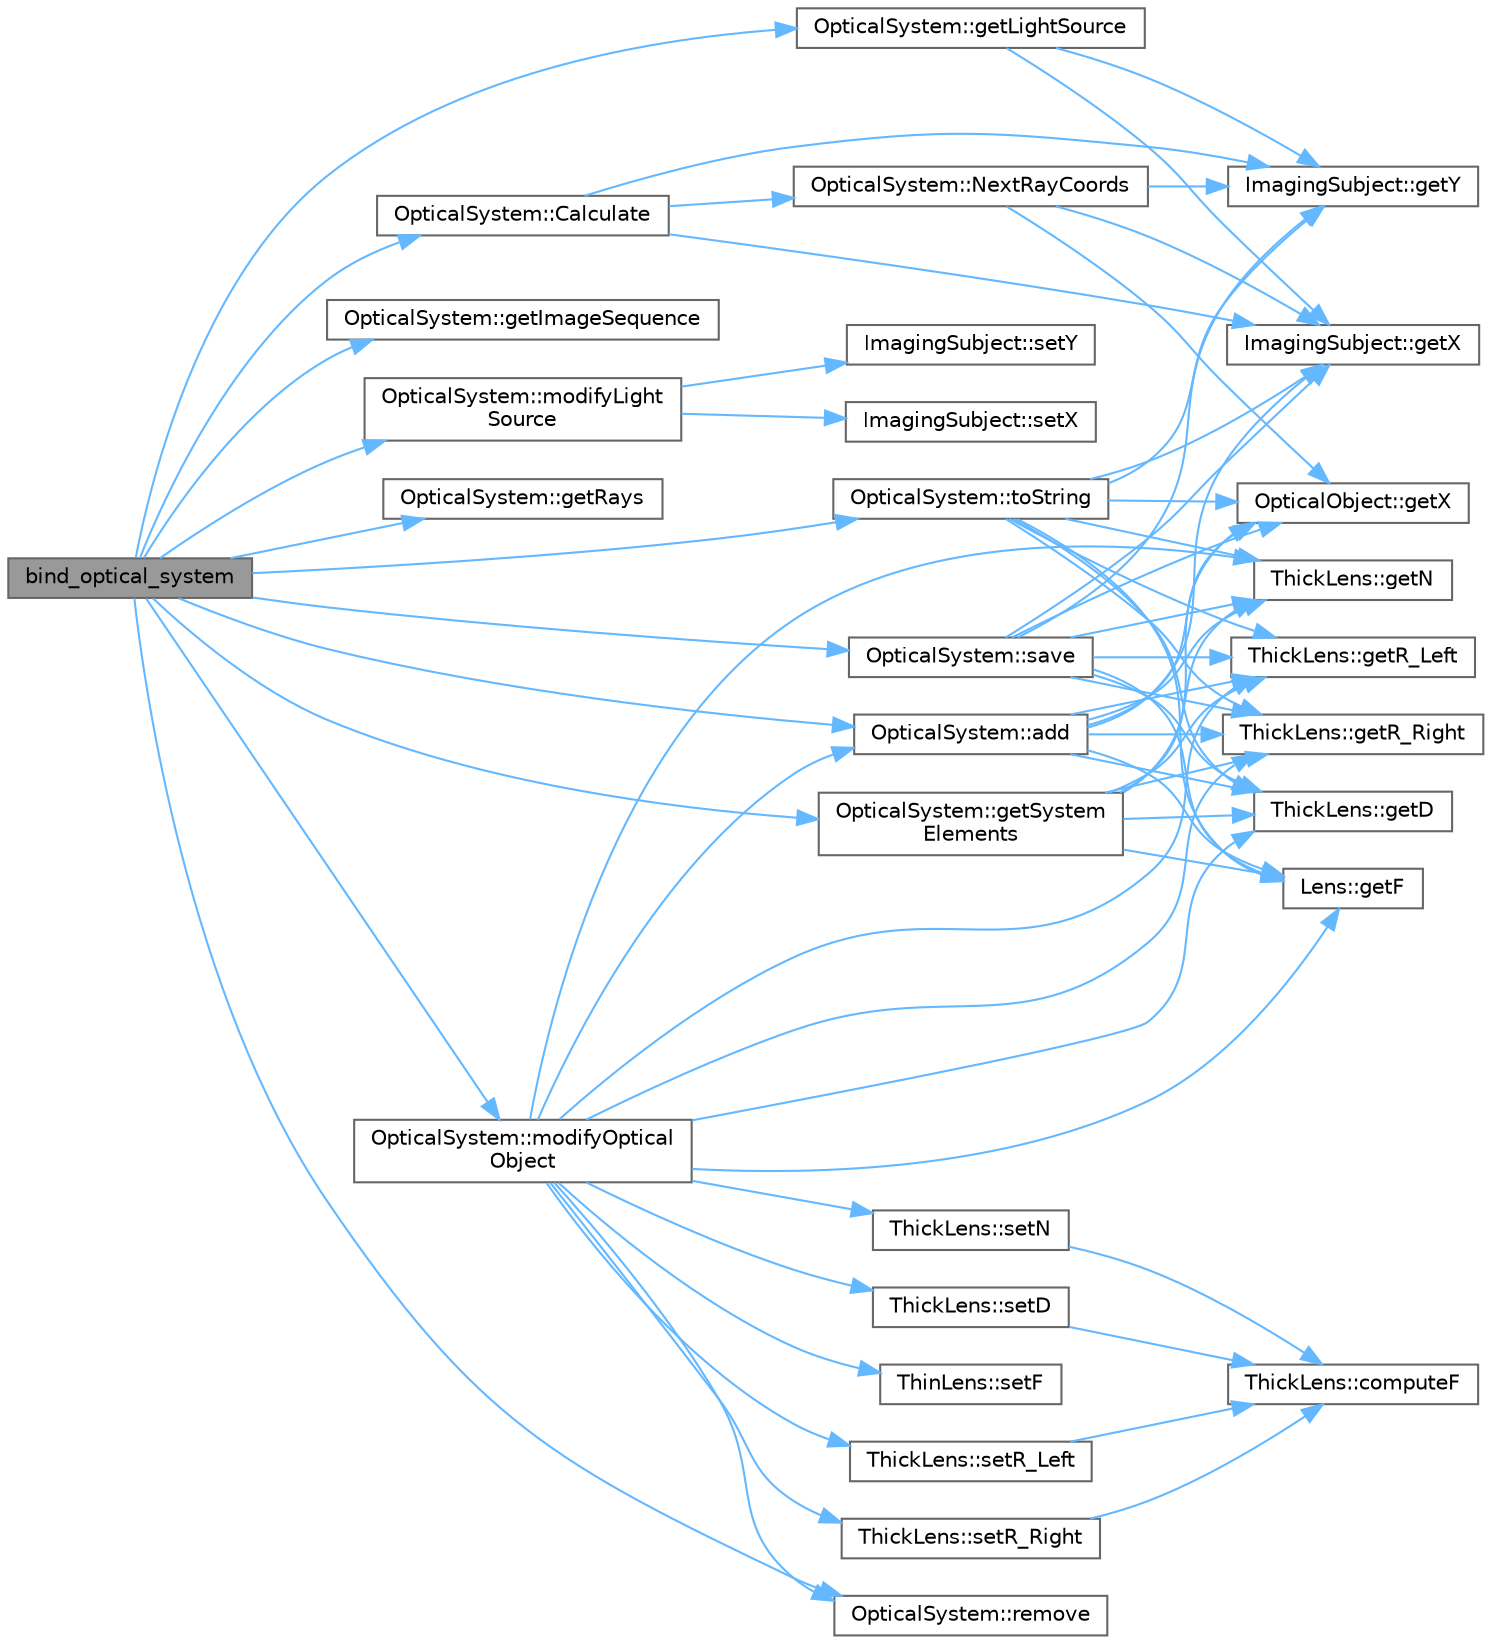 digraph "bind_optical_system"
{
 // LATEX_PDF_SIZE
  bgcolor="transparent";
  edge [fontname=Helvetica,fontsize=10,labelfontname=Helvetica,labelfontsize=10];
  node [fontname=Helvetica,fontsize=10,shape=box,height=0.2,width=0.4];
  rankdir="LR";
  Node1 [id="Node000001",label="bind_optical_system",height=0.2,width=0.4,color="gray40", fillcolor="grey60", style="filled", fontcolor="black",tooltip=" "];
  Node1 -> Node2 [id="edge1_Node000001_Node000002",color="steelblue1",style="solid",tooltip=" "];
  Node2 [id="Node000002",label="OpticalSystem::add",height=0.2,width=0.4,color="grey40", fillcolor="white", style="filled",URL="$classOpticalSystem.html#ae6db07d9e1f87f8e806754e82ade380e",tooltip="Adds an OpticalObject to the system."];
  Node2 -> Node3 [id="edge2_Node000002_Node000003",color="steelblue1",style="solid",tooltip=" "];
  Node3 [id="Node000003",label="ThickLens::getD",height=0.2,width=0.4,color="grey40", fillcolor="white", style="filled",URL="$classThickLens.html#abb55b079aff86835b9b9c3cea7664cd7",tooltip="Retrieves the axial thickness of the lens."];
  Node2 -> Node4 [id="edge3_Node000002_Node000004",color="steelblue1",style="solid",tooltip=" "];
  Node4 [id="Node000004",label="Lens::getF",height=0.2,width=0.4,color="grey40", fillcolor="white", style="filled",URL="$classLens.html#af3493e8cb2a4eb017b3bdfde9152b5ab",tooltip="Retrieves the focal length of the lens."];
  Node2 -> Node5 [id="edge4_Node000002_Node000005",color="steelblue1",style="solid",tooltip=" "];
  Node5 [id="Node000005",label="ThickLens::getN",height=0.2,width=0.4,color="grey40", fillcolor="white", style="filled",URL="$classThickLens.html#abcfe5c76d34e74a92181a9b88df6ee76",tooltip="Retrieves the refractive index of the lens."];
  Node2 -> Node6 [id="edge5_Node000002_Node000006",color="steelblue1",style="solid",tooltip=" "];
  Node6 [id="Node000006",label="ThickLens::getR_Left",height=0.2,width=0.4,color="grey40", fillcolor="white", style="filled",URL="$classThickLens.html#aacabdd54ef1dea0171e798de88ab911f",tooltip="Retrieves the radius of curvature of the left lens surface."];
  Node2 -> Node7 [id="edge6_Node000002_Node000007",color="steelblue1",style="solid",tooltip=" "];
  Node7 [id="Node000007",label="ThickLens::getR_Right",height=0.2,width=0.4,color="grey40", fillcolor="white", style="filled",URL="$classThickLens.html#a9d718342fa5d0f0a66ebb3c59e5691d3",tooltip="Retrieves the radius of curvature of the right lens surface."];
  Node2 -> Node8 [id="edge7_Node000002_Node000008",color="steelblue1",style="solid",tooltip=" "];
  Node8 [id="Node000008",label="ImagingSubject::getX",height=0.2,width=0.4,color="grey40", fillcolor="white", style="filled",URL="$classImagingSubject.html#a6c8e7f51ee35d067883389e9197af1c3",tooltip="Retrieves the x-coordinate of the imaging subject."];
  Node2 -> Node9 [id="edge8_Node000002_Node000009",color="steelblue1",style="solid",tooltip=" "];
  Node9 [id="Node000009",label="OpticalObject::getX",height=0.2,width=0.4,color="grey40", fillcolor="white", style="filled",URL="$classOpticalObject.html#a7fad6a60fa013015007c19056cfd3767",tooltip="Retrieves the x-coordinate (position) of the optical object."];
  Node1 -> Node10 [id="edge9_Node000001_Node000010",color="steelblue1",style="solid",tooltip=" "];
  Node10 [id="Node000010",label="OpticalSystem::Calculate",height=0.2,width=0.4,color="grey40", fillcolor="white", style="filled",URL="$classOpticalSystem.html#abfa0b305c32eda9071c974bcf5413597",tooltip="Calculates the final image formed by the entire optical system."];
  Node10 -> Node8 [id="edge10_Node000010_Node000008",color="steelblue1",style="solid",tooltip=" "];
  Node10 -> Node11 [id="edge11_Node000010_Node000011",color="steelblue1",style="solid",tooltip=" "];
  Node11 [id="Node000011",label="ImagingSubject::getY",height=0.2,width=0.4,color="grey40", fillcolor="white", style="filled",URL="$classImagingSubject.html#aa19ba23bbf7345864a89e6e540331f9a",tooltip="Retrieves the y-coordinate of the imaging subject."];
  Node10 -> Node12 [id="edge12_Node000010_Node000012",color="steelblue1",style="solid",tooltip=" "];
  Node12 [id="Node000012",label="OpticalSystem::NextRayCoords",height=0.2,width=0.4,color="grey40", fillcolor="white", style="filled",URL="$classOpticalSystem.html#ad2f214db0296fb9db5e828ea9b29231a",tooltip="Calculates and stores the next ray coordinates after interaction with an optical object."];
  Node12 -> Node8 [id="edge13_Node000012_Node000008",color="steelblue1",style="solid",tooltip=" "];
  Node12 -> Node9 [id="edge14_Node000012_Node000009",color="steelblue1",style="solid",tooltip=" "];
  Node12 -> Node11 [id="edge15_Node000012_Node000011",color="steelblue1",style="solid",tooltip=" "];
  Node1 -> Node13 [id="edge16_Node000001_Node000013",color="steelblue1",style="solid",tooltip=" "];
  Node13 [id="Node000013",label="OpticalSystem::getImageSequence",height=0.2,width=0.4,color="grey40", fillcolor="white", style="filled",URL="$classOpticalSystem.html#ad4a7b9c8b8f54f7e402debc7b8c00790",tooltip="Retrieves the sequence of images formed by the optical objects."];
  Node1 -> Node14 [id="edge17_Node000001_Node000014",color="steelblue1",style="solid",tooltip=" "];
  Node14 [id="Node000014",label="OpticalSystem::getLightSource",height=0.2,width=0.4,color="grey40", fillcolor="white", style="filled",URL="$classOpticalSystem.html#ac40a4866741c613a08867fd425e91e8a",tooltip="Retrieves the LightSource currently set in the system."];
  Node14 -> Node8 [id="edge18_Node000014_Node000008",color="steelblue1",style="solid",tooltip=" "];
  Node14 -> Node11 [id="edge19_Node000014_Node000011",color="steelblue1",style="solid",tooltip=" "];
  Node1 -> Node15 [id="edge20_Node000001_Node000015",color="steelblue1",style="solid",tooltip=" "];
  Node15 [id="Node000015",label="OpticalSystem::getRays",height=0.2,width=0.4,color="grey40", fillcolor="white", style="filled",URL="$classOpticalSystem.html#a650c19d0fc03114999586f42ba6275ae",tooltip="Retrieves the stored ray coordinates for visualization."];
  Node1 -> Node16 [id="edge21_Node000001_Node000016",color="steelblue1",style="solid",tooltip=" "];
  Node16 [id="Node000016",label="OpticalSystem::getSystem\lElements",height=0.2,width=0.4,color="grey40", fillcolor="white", style="filled",URL="$classOpticalSystem.html#ae816a770d4ba9db4ac7da99f77465d35",tooltip="Retrieves a map of all optical elements in the system."];
  Node16 -> Node3 [id="edge22_Node000016_Node000003",color="steelblue1",style="solid",tooltip=" "];
  Node16 -> Node4 [id="edge23_Node000016_Node000004",color="steelblue1",style="solid",tooltip=" "];
  Node16 -> Node5 [id="edge24_Node000016_Node000005",color="steelblue1",style="solid",tooltip=" "];
  Node16 -> Node6 [id="edge25_Node000016_Node000006",color="steelblue1",style="solid",tooltip=" "];
  Node16 -> Node7 [id="edge26_Node000016_Node000007",color="steelblue1",style="solid",tooltip=" "];
  Node16 -> Node9 [id="edge27_Node000016_Node000009",color="steelblue1",style="solid",tooltip=" "];
  Node1 -> Node17 [id="edge28_Node000001_Node000017",color="steelblue1",style="solid",tooltip=" "];
  Node17 [id="Node000017",label="OpticalSystem::modifyLight\lSource",height=0.2,width=0.4,color="grey40", fillcolor="white", style="filled",URL="$classOpticalSystem.html#a59a82e2d49467164f4b45301dd29912c",tooltip="Modifies a property of the existing LightSource."];
  Node17 -> Node18 [id="edge29_Node000017_Node000018",color="steelblue1",style="solid",tooltip=" "];
  Node18 [id="Node000018",label="ImagingSubject::setX",height=0.2,width=0.4,color="grey40", fillcolor="white", style="filled",URL="$classImagingSubject.html#ad9ccc1d33c667011794be493e533590c",tooltip="Sets the x-coordinate of the imaging subject."];
  Node17 -> Node19 [id="edge30_Node000017_Node000019",color="steelblue1",style="solid",tooltip=" "];
  Node19 [id="Node000019",label="ImagingSubject::setY",height=0.2,width=0.4,color="grey40", fillcolor="white", style="filled",URL="$classImagingSubject.html#a679146ac0f0c8b763c178b0fc9c81096",tooltip="Sets the y-coordinate of the imaging subject."];
  Node1 -> Node20 [id="edge31_Node000001_Node000020",color="steelblue1",style="solid",tooltip=" "];
  Node20 [id="Node000020",label="OpticalSystem::modifyOptical\lObject",height=0.2,width=0.4,color="grey40", fillcolor="white", style="filled",URL="$classOpticalSystem.html#a2305f7a60f669b2a058f5e6ea8565186",tooltip="Modifies a property of an existing OpticalObject by its name."];
  Node20 -> Node2 [id="edge32_Node000020_Node000002",color="steelblue1",style="solid",tooltip=" "];
  Node20 -> Node3 [id="edge33_Node000020_Node000003",color="steelblue1",style="solid",tooltip=" "];
  Node20 -> Node4 [id="edge34_Node000020_Node000004",color="steelblue1",style="solid",tooltip=" "];
  Node20 -> Node5 [id="edge35_Node000020_Node000005",color="steelblue1",style="solid",tooltip=" "];
  Node20 -> Node6 [id="edge36_Node000020_Node000006",color="steelblue1",style="solid",tooltip=" "];
  Node20 -> Node7 [id="edge37_Node000020_Node000007",color="steelblue1",style="solid",tooltip=" "];
  Node20 -> Node21 [id="edge38_Node000020_Node000021",color="steelblue1",style="solid",tooltip=" "];
  Node21 [id="Node000021",label="OpticalSystem::remove",height=0.2,width=0.4,color="grey40", fillcolor="white", style="filled",URL="$classOpticalSystem.html#a91bbf09f3112a23f03655a6755a4d01d",tooltip="Removes an optical object from the system by its name."];
  Node20 -> Node22 [id="edge39_Node000020_Node000022",color="steelblue1",style="solid",tooltip=" "];
  Node22 [id="Node000022",label="ThickLens::setD",height=0.2,width=0.4,color="grey40", fillcolor="white", style="filled",URL="$classThickLens.html#a5618eb214796b0b75c1edd8f0878aa44",tooltip="Sets the axial thickness of the lens."];
  Node22 -> Node23 [id="edge40_Node000022_Node000023",color="steelblue1",style="solid",tooltip=" "];
  Node23 [id="Node000023",label="ThickLens::computeF",height=0.2,width=0.4,color="grey40", fillcolor="white", style="filled",URL="$classThickLens.html#a16b8550b9e42085bb024d779386f647a",tooltip="Computes the effective focal length of the thick lens."];
  Node20 -> Node24 [id="edge41_Node000020_Node000024",color="steelblue1",style="solid",tooltip=" "];
  Node24 [id="Node000024",label="ThinLens::setF",height=0.2,width=0.4,color="grey40", fillcolor="white", style="filled",URL="$classThinLens.html#a94d57d98f7e0d611629aeafe9d07bfea",tooltip="Sets the focal length of the thin lens."];
  Node20 -> Node25 [id="edge42_Node000020_Node000025",color="steelblue1",style="solid",tooltip=" "];
  Node25 [id="Node000025",label="ThickLens::setN",height=0.2,width=0.4,color="grey40", fillcolor="white", style="filled",URL="$classThickLens.html#a8a2be3707c5505e7ff4afb3063a8c2e7",tooltip="Sets the refractive index of the lens."];
  Node25 -> Node23 [id="edge43_Node000025_Node000023",color="steelblue1",style="solid",tooltip=" "];
  Node20 -> Node26 [id="edge44_Node000020_Node000026",color="steelblue1",style="solid",tooltip=" "];
  Node26 [id="Node000026",label="ThickLens::setR_Left",height=0.2,width=0.4,color="grey40", fillcolor="white", style="filled",URL="$classThickLens.html#a1ea8dc6de0b6dd715b184f75297ab93d",tooltip="Sets the radius of curvature of the left lens surface."];
  Node26 -> Node23 [id="edge45_Node000026_Node000023",color="steelblue1",style="solid",tooltip=" "];
  Node20 -> Node27 [id="edge46_Node000020_Node000027",color="steelblue1",style="solid",tooltip=" "];
  Node27 [id="Node000027",label="ThickLens::setR_Right",height=0.2,width=0.4,color="grey40", fillcolor="white", style="filled",URL="$classThickLens.html#accb3f38a9884bfd2eddca3da925c1eb9",tooltip="Sets the radius of curvature of the right lens surface."];
  Node27 -> Node23 [id="edge47_Node000027_Node000023",color="steelblue1",style="solid",tooltip=" "];
  Node1 -> Node21 [id="edge48_Node000001_Node000021",color="steelblue1",style="solid",tooltip=" "];
  Node1 -> Node28 [id="edge49_Node000001_Node000028",color="steelblue1",style="solid",tooltip=" "];
  Node28 [id="Node000028",label="OpticalSystem::save",height=0.2,width=0.4,color="grey40", fillcolor="white", style="filled",URL="$classOpticalSystem.html#a0dd5b63cca2a07cd0de55802e210f343",tooltip="Saves the current configuration of the optical system to a file."];
  Node28 -> Node3 [id="edge50_Node000028_Node000003",color="steelblue1",style="solid",tooltip=" "];
  Node28 -> Node4 [id="edge51_Node000028_Node000004",color="steelblue1",style="solid",tooltip=" "];
  Node28 -> Node5 [id="edge52_Node000028_Node000005",color="steelblue1",style="solid",tooltip=" "];
  Node28 -> Node6 [id="edge53_Node000028_Node000006",color="steelblue1",style="solid",tooltip=" "];
  Node28 -> Node7 [id="edge54_Node000028_Node000007",color="steelblue1",style="solid",tooltip=" "];
  Node28 -> Node8 [id="edge55_Node000028_Node000008",color="steelblue1",style="solid",tooltip=" "];
  Node28 -> Node9 [id="edge56_Node000028_Node000009",color="steelblue1",style="solid",tooltip=" "];
  Node28 -> Node11 [id="edge57_Node000028_Node000011",color="steelblue1",style="solid",tooltip=" "];
  Node1 -> Node29 [id="edge58_Node000001_Node000029",color="steelblue1",style="solid",tooltip=" "];
  Node29 [id="Node000029",label="OpticalSystem::toString",height=0.2,width=0.4,color="grey40", fillcolor="white", style="filled",URL="$classOpticalSystem.html#a8a12e61ebbbb656507d8dd379f99f85e",tooltip="Prints a string representation of the optical system to an output stream."];
  Node29 -> Node3 [id="edge59_Node000029_Node000003",color="steelblue1",style="solid",tooltip=" "];
  Node29 -> Node4 [id="edge60_Node000029_Node000004",color="steelblue1",style="solid",tooltip=" "];
  Node29 -> Node5 [id="edge61_Node000029_Node000005",color="steelblue1",style="solid",tooltip=" "];
  Node29 -> Node6 [id="edge62_Node000029_Node000006",color="steelblue1",style="solid",tooltip=" "];
  Node29 -> Node7 [id="edge63_Node000029_Node000007",color="steelblue1",style="solid",tooltip=" "];
  Node29 -> Node8 [id="edge64_Node000029_Node000008",color="steelblue1",style="solid",tooltip=" "];
  Node29 -> Node9 [id="edge65_Node000029_Node000009",color="steelblue1",style="solid",tooltip=" "];
  Node29 -> Node11 [id="edge66_Node000029_Node000011",color="steelblue1",style="solid",tooltip=" "];
}
